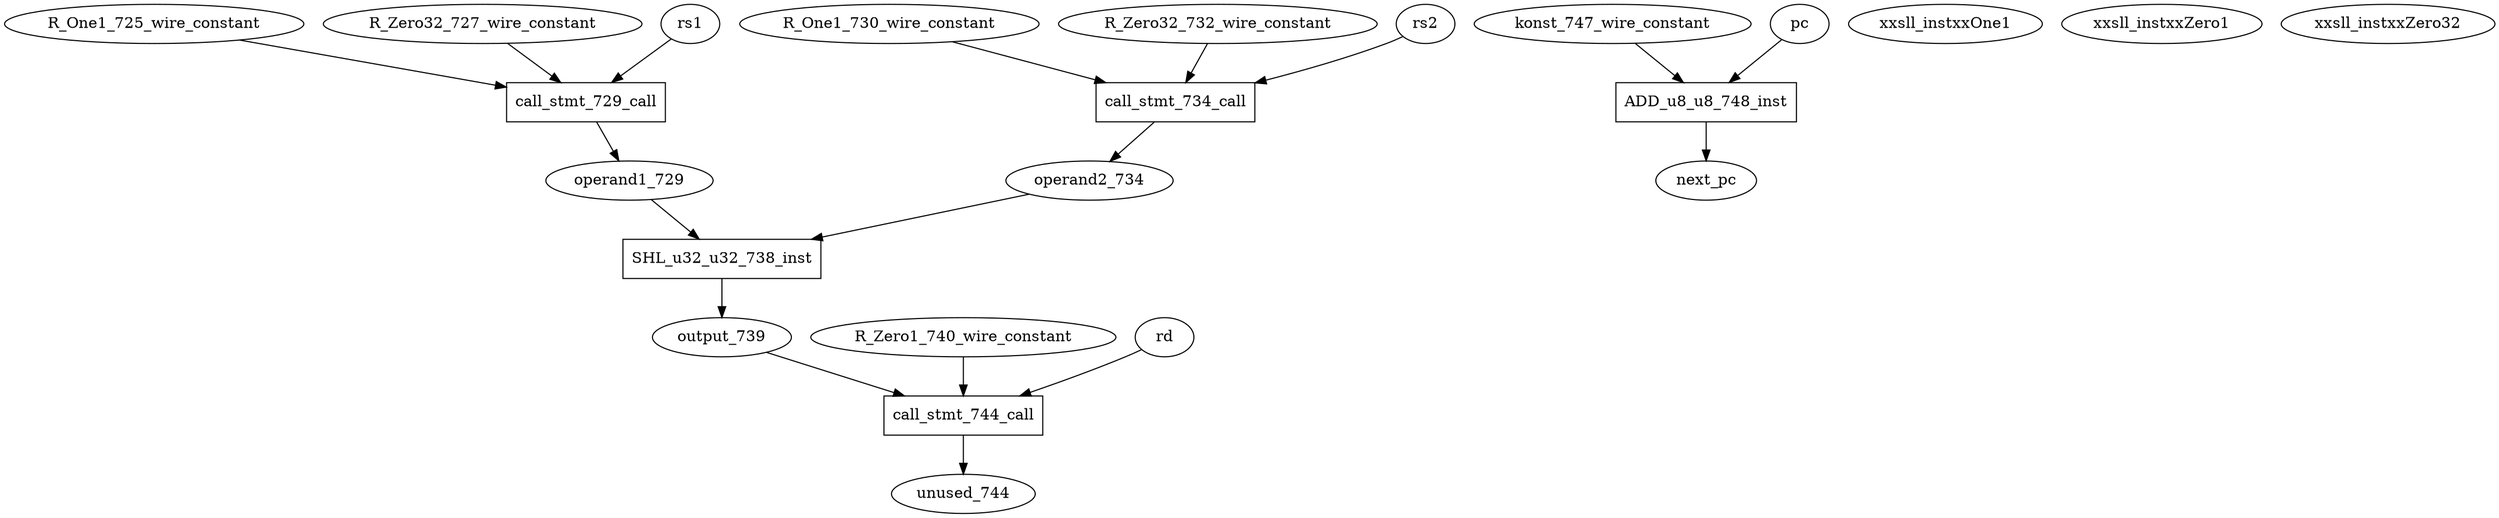 digraph data_path {
  R_One1_725_wire_constant [shape=ellipse];
  R_One1_730_wire_constant [shape=ellipse];
  R_Zero1_740_wire_constant [shape=ellipse];
  R_Zero32_727_wire_constant [shape=ellipse];
  R_Zero32_732_wire_constant [shape=ellipse];
  konst_747_wire_constant [shape=ellipse];
  operand1_729 [shape=ellipse];
  operand2_734 [shape=ellipse];
  output_739 [shape=ellipse];
  unused_744 [shape=ellipse];
  xxsll_instxxOne1 [shape=ellipse];
  xxsll_instxxZero1 [shape=ellipse];
  xxsll_instxxZero32 [shape=ellipse];
  ADD_u8_u8_748_inst [shape=rectangle];
pc  -> ADD_u8_u8_748_inst;
konst_747_wire_constant  -> ADD_u8_u8_748_inst;
ADD_u8_u8_748_inst -> next_pc;
  SHL_u32_u32_738_inst [shape=rectangle];
operand1_729  -> SHL_u32_u32_738_inst;
operand2_734  -> SHL_u32_u32_738_inst;
SHL_u32_u32_738_inst -> output_739;
  call_stmt_729_call [shape=rectangle];
R_One1_725_wire_constant  -> call_stmt_729_call;
rs1  -> call_stmt_729_call;
R_Zero32_727_wire_constant  -> call_stmt_729_call;
call_stmt_729_call -> operand1_729;
  call_stmt_734_call [shape=rectangle];
R_One1_730_wire_constant  -> call_stmt_734_call;
rs2  -> call_stmt_734_call;
R_Zero32_732_wire_constant  -> call_stmt_734_call;
call_stmt_734_call -> operand2_734;
  call_stmt_744_call [shape=rectangle];
R_Zero1_740_wire_constant  -> call_stmt_744_call;
rd  -> call_stmt_744_call;
output_739  -> call_stmt_744_call;
call_stmt_744_call -> unused_744;
}
